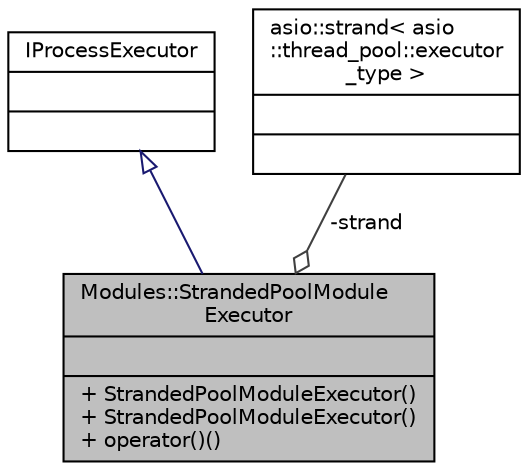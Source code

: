 digraph "Modules::StrandedPoolModuleExecutor"
{
 // INTERACTIVE_SVG=YES
  edge [fontname="Helvetica",fontsize="10",labelfontname="Helvetica",labelfontsize="10"];
  node [fontname="Helvetica",fontsize="10",shape=record];
  Node1 [label="{Modules::StrandedPoolModule\lExecutor\n||+ StrandedPoolModuleExecutor()\l+ StrandedPoolModuleExecutor()\l+ operator()()\l}",height=0.2,width=0.4,color="black", fillcolor="grey75", style="filled", fontcolor="black"];
  Node2 -> Node1 [dir="back",color="midnightblue",fontsize="10",style="solid",arrowtail="onormal",fontname="Helvetica"];
  Node2 [label="{IProcessExecutor\n||}",height=0.2,width=0.4,color="black", fillcolor="white", style="filled",URL="$class_signals_1_1_i_executor.html"];
  Node3 -> Node1 [color="grey25",fontsize="10",style="solid",label=" -strand" ,arrowhead="odiamond",fontname="Helvetica"];
  Node3 [label="{asio::strand\< asio\l::thread_pool::executor\l_type \>\n||}",height=0.2,width=0.4,color="black", fillcolor="white", style="filled",URL="$namespaceasio.html#namespaceasio"];
}

